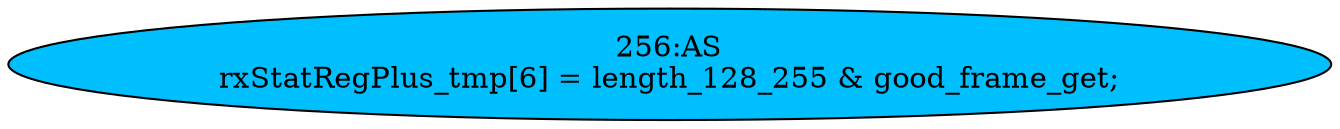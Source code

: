 strict digraph "" {
	node [label="\N"];
	"256:AS"	 [ast="<pyverilog.vparser.ast.Assign object at 0x7fd29a783810>",
		def_var="['rxStatRegPlus_tmp']",
		fillcolor=deepskyblue,
		label="256:AS
rxStatRegPlus_tmp[6] = length_128_255 & good_frame_get;",
		statements="[]",
		style=filled,
		typ=Assign,
		use_var="['length_128_255', 'good_frame_get']"];
}
